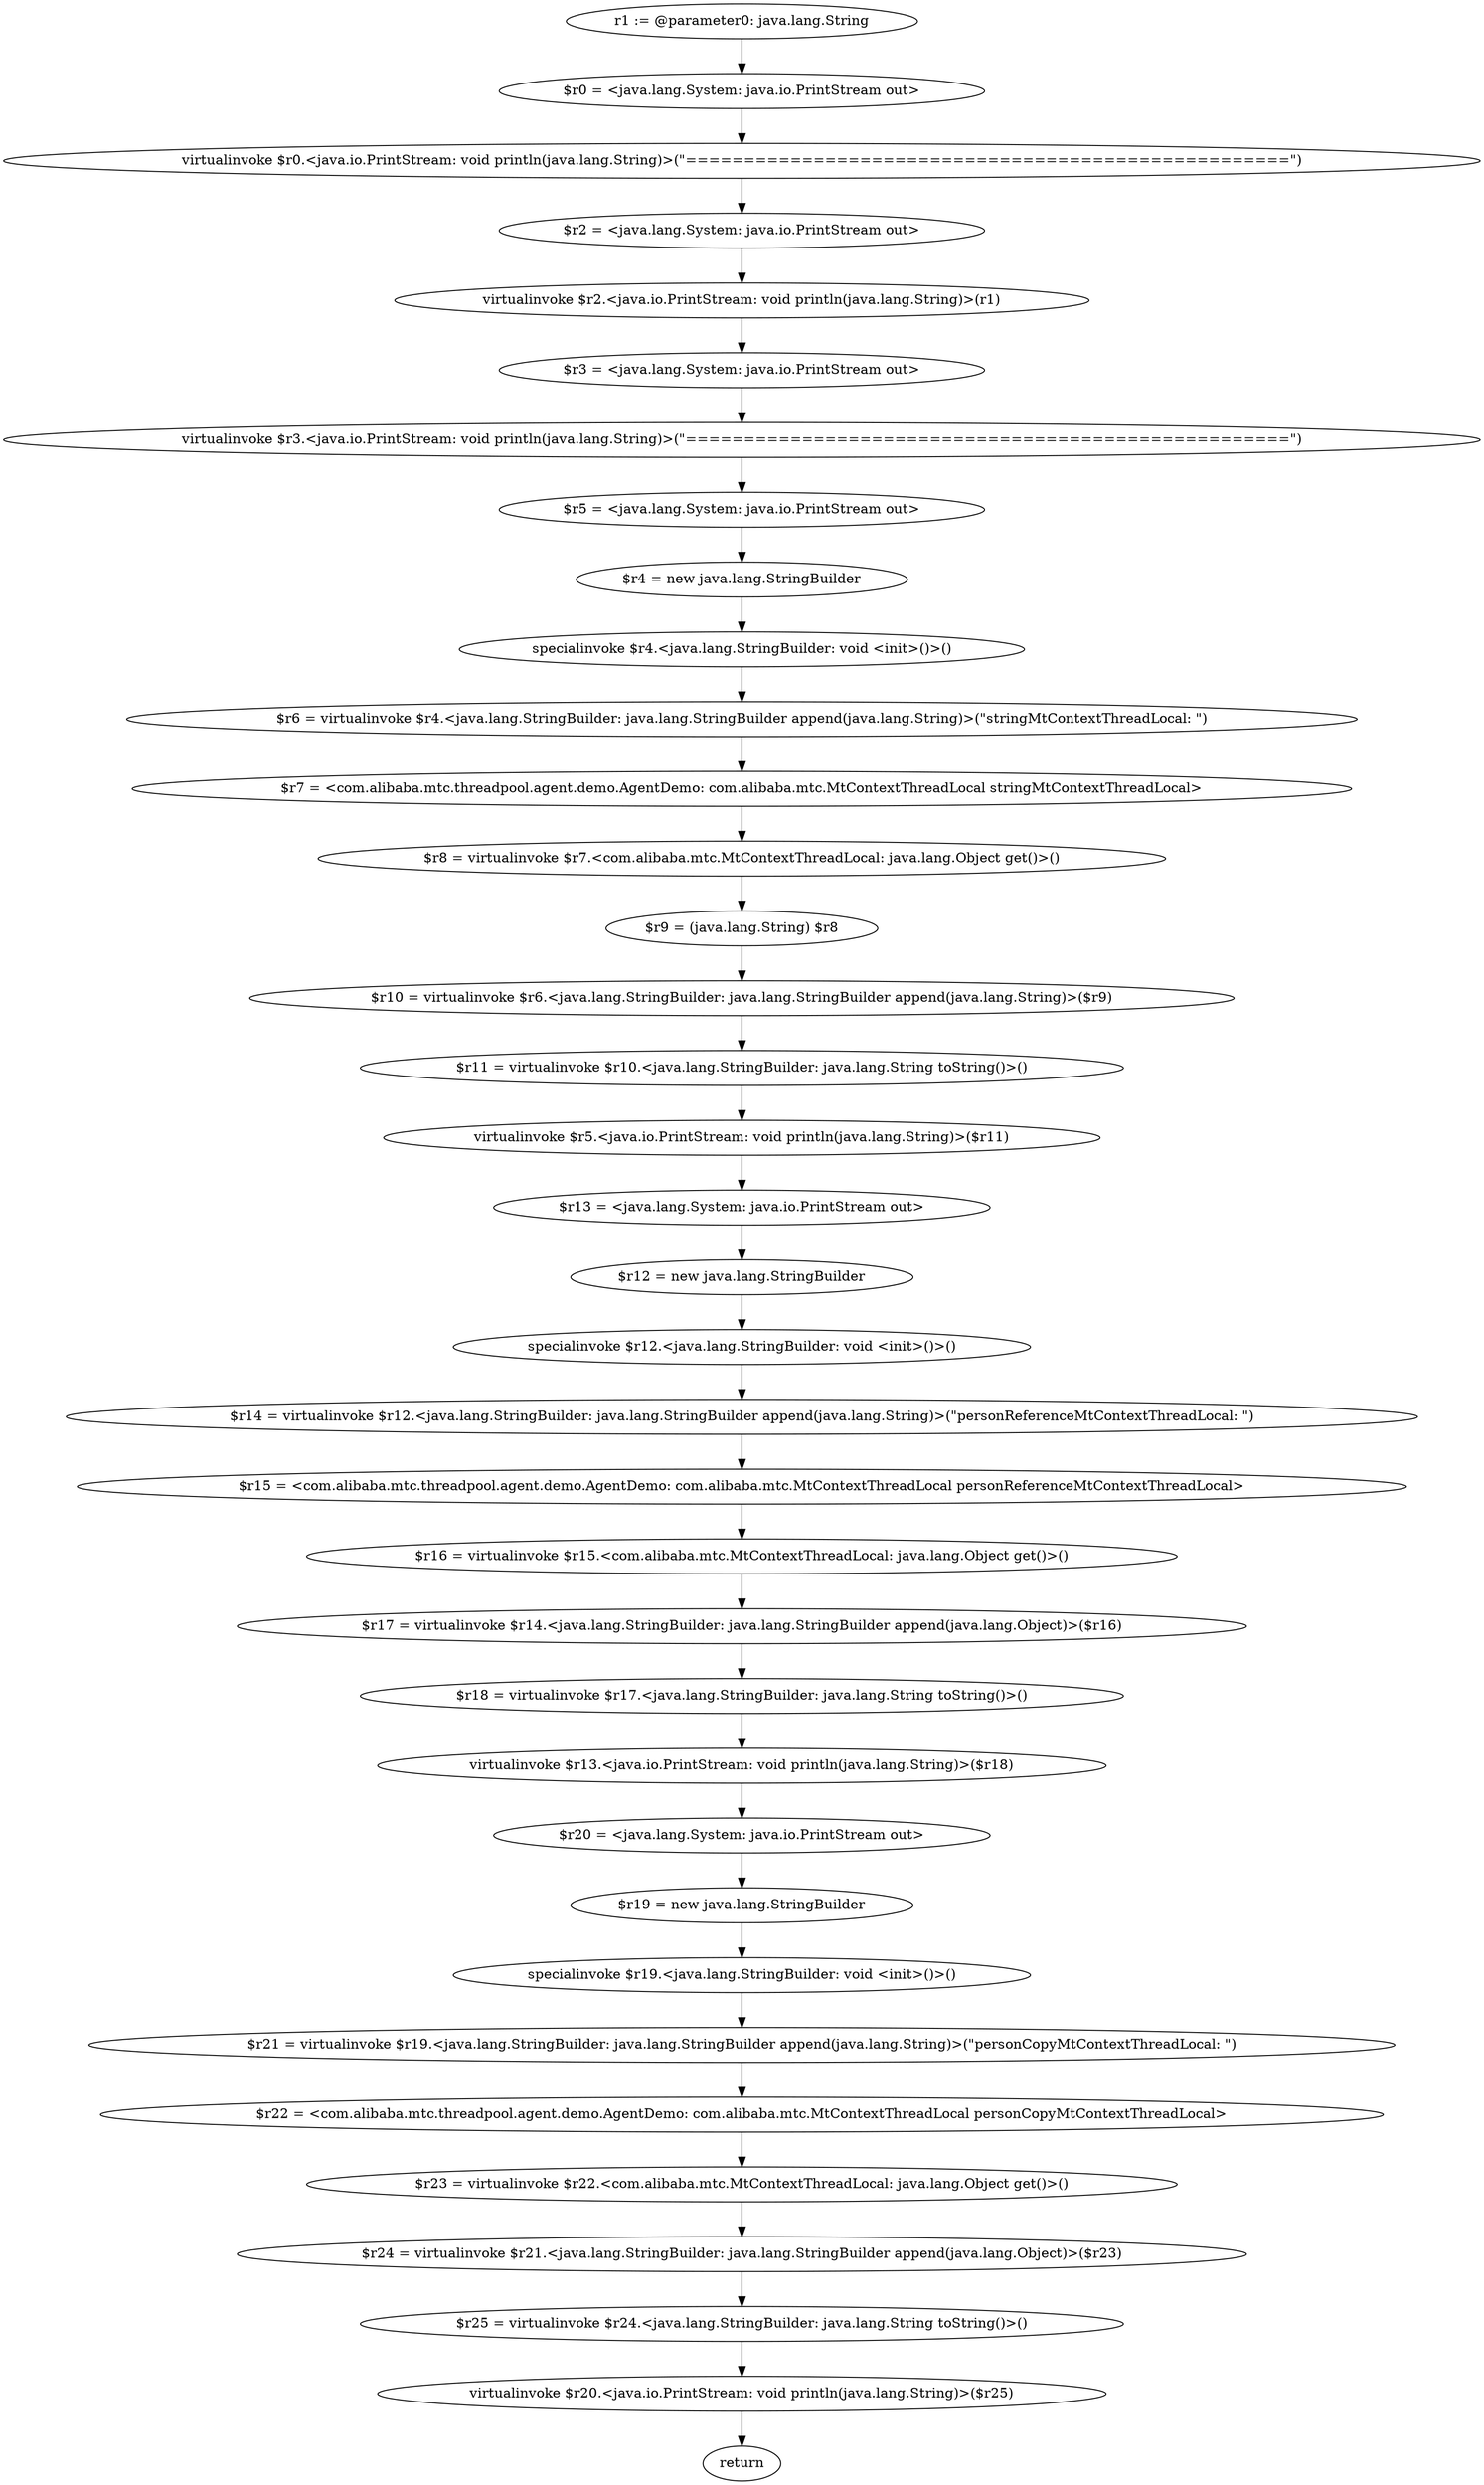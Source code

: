 digraph "unitGraph" {
    "r1 := @parameter0: java.lang.String"
    "$r0 = <java.lang.System: java.io.PrintStream out>"
    "virtualinvoke $r0.<java.io.PrintStream: void println(java.lang.String)>(\"====================================================\")"
    "$r2 = <java.lang.System: java.io.PrintStream out>"
    "virtualinvoke $r2.<java.io.PrintStream: void println(java.lang.String)>(r1)"
    "$r3 = <java.lang.System: java.io.PrintStream out>"
    "virtualinvoke $r3.<java.io.PrintStream: void println(java.lang.String)>(\"====================================================\")"
    "$r5 = <java.lang.System: java.io.PrintStream out>"
    "$r4 = new java.lang.StringBuilder"
    "specialinvoke $r4.<java.lang.StringBuilder: void <init>()>()"
    "$r6 = virtualinvoke $r4.<java.lang.StringBuilder: java.lang.StringBuilder append(java.lang.String)>(\"stringMtContextThreadLocal: \")"
    "$r7 = <com.alibaba.mtc.threadpool.agent.demo.AgentDemo: com.alibaba.mtc.MtContextThreadLocal stringMtContextThreadLocal>"
    "$r8 = virtualinvoke $r7.<com.alibaba.mtc.MtContextThreadLocal: java.lang.Object get()>()"
    "$r9 = (java.lang.String) $r8"
    "$r10 = virtualinvoke $r6.<java.lang.StringBuilder: java.lang.StringBuilder append(java.lang.String)>($r9)"
    "$r11 = virtualinvoke $r10.<java.lang.StringBuilder: java.lang.String toString()>()"
    "virtualinvoke $r5.<java.io.PrintStream: void println(java.lang.String)>($r11)"
    "$r13 = <java.lang.System: java.io.PrintStream out>"
    "$r12 = new java.lang.StringBuilder"
    "specialinvoke $r12.<java.lang.StringBuilder: void <init>()>()"
    "$r14 = virtualinvoke $r12.<java.lang.StringBuilder: java.lang.StringBuilder append(java.lang.String)>(\"personReferenceMtContextThreadLocal: \")"
    "$r15 = <com.alibaba.mtc.threadpool.agent.demo.AgentDemo: com.alibaba.mtc.MtContextThreadLocal personReferenceMtContextThreadLocal>"
    "$r16 = virtualinvoke $r15.<com.alibaba.mtc.MtContextThreadLocal: java.lang.Object get()>()"
    "$r17 = virtualinvoke $r14.<java.lang.StringBuilder: java.lang.StringBuilder append(java.lang.Object)>($r16)"
    "$r18 = virtualinvoke $r17.<java.lang.StringBuilder: java.lang.String toString()>()"
    "virtualinvoke $r13.<java.io.PrintStream: void println(java.lang.String)>($r18)"
    "$r20 = <java.lang.System: java.io.PrintStream out>"
    "$r19 = new java.lang.StringBuilder"
    "specialinvoke $r19.<java.lang.StringBuilder: void <init>()>()"
    "$r21 = virtualinvoke $r19.<java.lang.StringBuilder: java.lang.StringBuilder append(java.lang.String)>(\"personCopyMtContextThreadLocal: \")"
    "$r22 = <com.alibaba.mtc.threadpool.agent.demo.AgentDemo: com.alibaba.mtc.MtContextThreadLocal personCopyMtContextThreadLocal>"
    "$r23 = virtualinvoke $r22.<com.alibaba.mtc.MtContextThreadLocal: java.lang.Object get()>()"
    "$r24 = virtualinvoke $r21.<java.lang.StringBuilder: java.lang.StringBuilder append(java.lang.Object)>($r23)"
    "$r25 = virtualinvoke $r24.<java.lang.StringBuilder: java.lang.String toString()>()"
    "virtualinvoke $r20.<java.io.PrintStream: void println(java.lang.String)>($r25)"
    "return"
    "r1 := @parameter0: java.lang.String"->"$r0 = <java.lang.System: java.io.PrintStream out>";
    "$r0 = <java.lang.System: java.io.PrintStream out>"->"virtualinvoke $r0.<java.io.PrintStream: void println(java.lang.String)>(\"====================================================\")";
    "virtualinvoke $r0.<java.io.PrintStream: void println(java.lang.String)>(\"====================================================\")"->"$r2 = <java.lang.System: java.io.PrintStream out>";
    "$r2 = <java.lang.System: java.io.PrintStream out>"->"virtualinvoke $r2.<java.io.PrintStream: void println(java.lang.String)>(r1)";
    "virtualinvoke $r2.<java.io.PrintStream: void println(java.lang.String)>(r1)"->"$r3 = <java.lang.System: java.io.PrintStream out>";
    "$r3 = <java.lang.System: java.io.PrintStream out>"->"virtualinvoke $r3.<java.io.PrintStream: void println(java.lang.String)>(\"====================================================\")";
    "virtualinvoke $r3.<java.io.PrintStream: void println(java.lang.String)>(\"====================================================\")"->"$r5 = <java.lang.System: java.io.PrintStream out>";
    "$r5 = <java.lang.System: java.io.PrintStream out>"->"$r4 = new java.lang.StringBuilder";
    "$r4 = new java.lang.StringBuilder"->"specialinvoke $r4.<java.lang.StringBuilder: void <init>()>()";
    "specialinvoke $r4.<java.lang.StringBuilder: void <init>()>()"->"$r6 = virtualinvoke $r4.<java.lang.StringBuilder: java.lang.StringBuilder append(java.lang.String)>(\"stringMtContextThreadLocal: \")";
    "$r6 = virtualinvoke $r4.<java.lang.StringBuilder: java.lang.StringBuilder append(java.lang.String)>(\"stringMtContextThreadLocal: \")"->"$r7 = <com.alibaba.mtc.threadpool.agent.demo.AgentDemo: com.alibaba.mtc.MtContextThreadLocal stringMtContextThreadLocal>";
    "$r7 = <com.alibaba.mtc.threadpool.agent.demo.AgentDemo: com.alibaba.mtc.MtContextThreadLocal stringMtContextThreadLocal>"->"$r8 = virtualinvoke $r7.<com.alibaba.mtc.MtContextThreadLocal: java.lang.Object get()>()";
    "$r8 = virtualinvoke $r7.<com.alibaba.mtc.MtContextThreadLocal: java.lang.Object get()>()"->"$r9 = (java.lang.String) $r8";
    "$r9 = (java.lang.String) $r8"->"$r10 = virtualinvoke $r6.<java.lang.StringBuilder: java.lang.StringBuilder append(java.lang.String)>($r9)";
    "$r10 = virtualinvoke $r6.<java.lang.StringBuilder: java.lang.StringBuilder append(java.lang.String)>($r9)"->"$r11 = virtualinvoke $r10.<java.lang.StringBuilder: java.lang.String toString()>()";
    "$r11 = virtualinvoke $r10.<java.lang.StringBuilder: java.lang.String toString()>()"->"virtualinvoke $r5.<java.io.PrintStream: void println(java.lang.String)>($r11)";
    "virtualinvoke $r5.<java.io.PrintStream: void println(java.lang.String)>($r11)"->"$r13 = <java.lang.System: java.io.PrintStream out>";
    "$r13 = <java.lang.System: java.io.PrintStream out>"->"$r12 = new java.lang.StringBuilder";
    "$r12 = new java.lang.StringBuilder"->"specialinvoke $r12.<java.lang.StringBuilder: void <init>()>()";
    "specialinvoke $r12.<java.lang.StringBuilder: void <init>()>()"->"$r14 = virtualinvoke $r12.<java.lang.StringBuilder: java.lang.StringBuilder append(java.lang.String)>(\"personReferenceMtContextThreadLocal: \")";
    "$r14 = virtualinvoke $r12.<java.lang.StringBuilder: java.lang.StringBuilder append(java.lang.String)>(\"personReferenceMtContextThreadLocal: \")"->"$r15 = <com.alibaba.mtc.threadpool.agent.demo.AgentDemo: com.alibaba.mtc.MtContextThreadLocal personReferenceMtContextThreadLocal>";
    "$r15 = <com.alibaba.mtc.threadpool.agent.demo.AgentDemo: com.alibaba.mtc.MtContextThreadLocal personReferenceMtContextThreadLocal>"->"$r16 = virtualinvoke $r15.<com.alibaba.mtc.MtContextThreadLocal: java.lang.Object get()>()";
    "$r16 = virtualinvoke $r15.<com.alibaba.mtc.MtContextThreadLocal: java.lang.Object get()>()"->"$r17 = virtualinvoke $r14.<java.lang.StringBuilder: java.lang.StringBuilder append(java.lang.Object)>($r16)";
    "$r17 = virtualinvoke $r14.<java.lang.StringBuilder: java.lang.StringBuilder append(java.lang.Object)>($r16)"->"$r18 = virtualinvoke $r17.<java.lang.StringBuilder: java.lang.String toString()>()";
    "$r18 = virtualinvoke $r17.<java.lang.StringBuilder: java.lang.String toString()>()"->"virtualinvoke $r13.<java.io.PrintStream: void println(java.lang.String)>($r18)";
    "virtualinvoke $r13.<java.io.PrintStream: void println(java.lang.String)>($r18)"->"$r20 = <java.lang.System: java.io.PrintStream out>";
    "$r20 = <java.lang.System: java.io.PrintStream out>"->"$r19 = new java.lang.StringBuilder";
    "$r19 = new java.lang.StringBuilder"->"specialinvoke $r19.<java.lang.StringBuilder: void <init>()>()";
    "specialinvoke $r19.<java.lang.StringBuilder: void <init>()>()"->"$r21 = virtualinvoke $r19.<java.lang.StringBuilder: java.lang.StringBuilder append(java.lang.String)>(\"personCopyMtContextThreadLocal: \")";
    "$r21 = virtualinvoke $r19.<java.lang.StringBuilder: java.lang.StringBuilder append(java.lang.String)>(\"personCopyMtContextThreadLocal: \")"->"$r22 = <com.alibaba.mtc.threadpool.agent.demo.AgentDemo: com.alibaba.mtc.MtContextThreadLocal personCopyMtContextThreadLocal>";
    "$r22 = <com.alibaba.mtc.threadpool.agent.demo.AgentDemo: com.alibaba.mtc.MtContextThreadLocal personCopyMtContextThreadLocal>"->"$r23 = virtualinvoke $r22.<com.alibaba.mtc.MtContextThreadLocal: java.lang.Object get()>()";
    "$r23 = virtualinvoke $r22.<com.alibaba.mtc.MtContextThreadLocal: java.lang.Object get()>()"->"$r24 = virtualinvoke $r21.<java.lang.StringBuilder: java.lang.StringBuilder append(java.lang.Object)>($r23)";
    "$r24 = virtualinvoke $r21.<java.lang.StringBuilder: java.lang.StringBuilder append(java.lang.Object)>($r23)"->"$r25 = virtualinvoke $r24.<java.lang.StringBuilder: java.lang.String toString()>()";
    "$r25 = virtualinvoke $r24.<java.lang.StringBuilder: java.lang.String toString()>()"->"virtualinvoke $r20.<java.io.PrintStream: void println(java.lang.String)>($r25)";
    "virtualinvoke $r20.<java.io.PrintStream: void println(java.lang.String)>($r25)"->"return";
}
